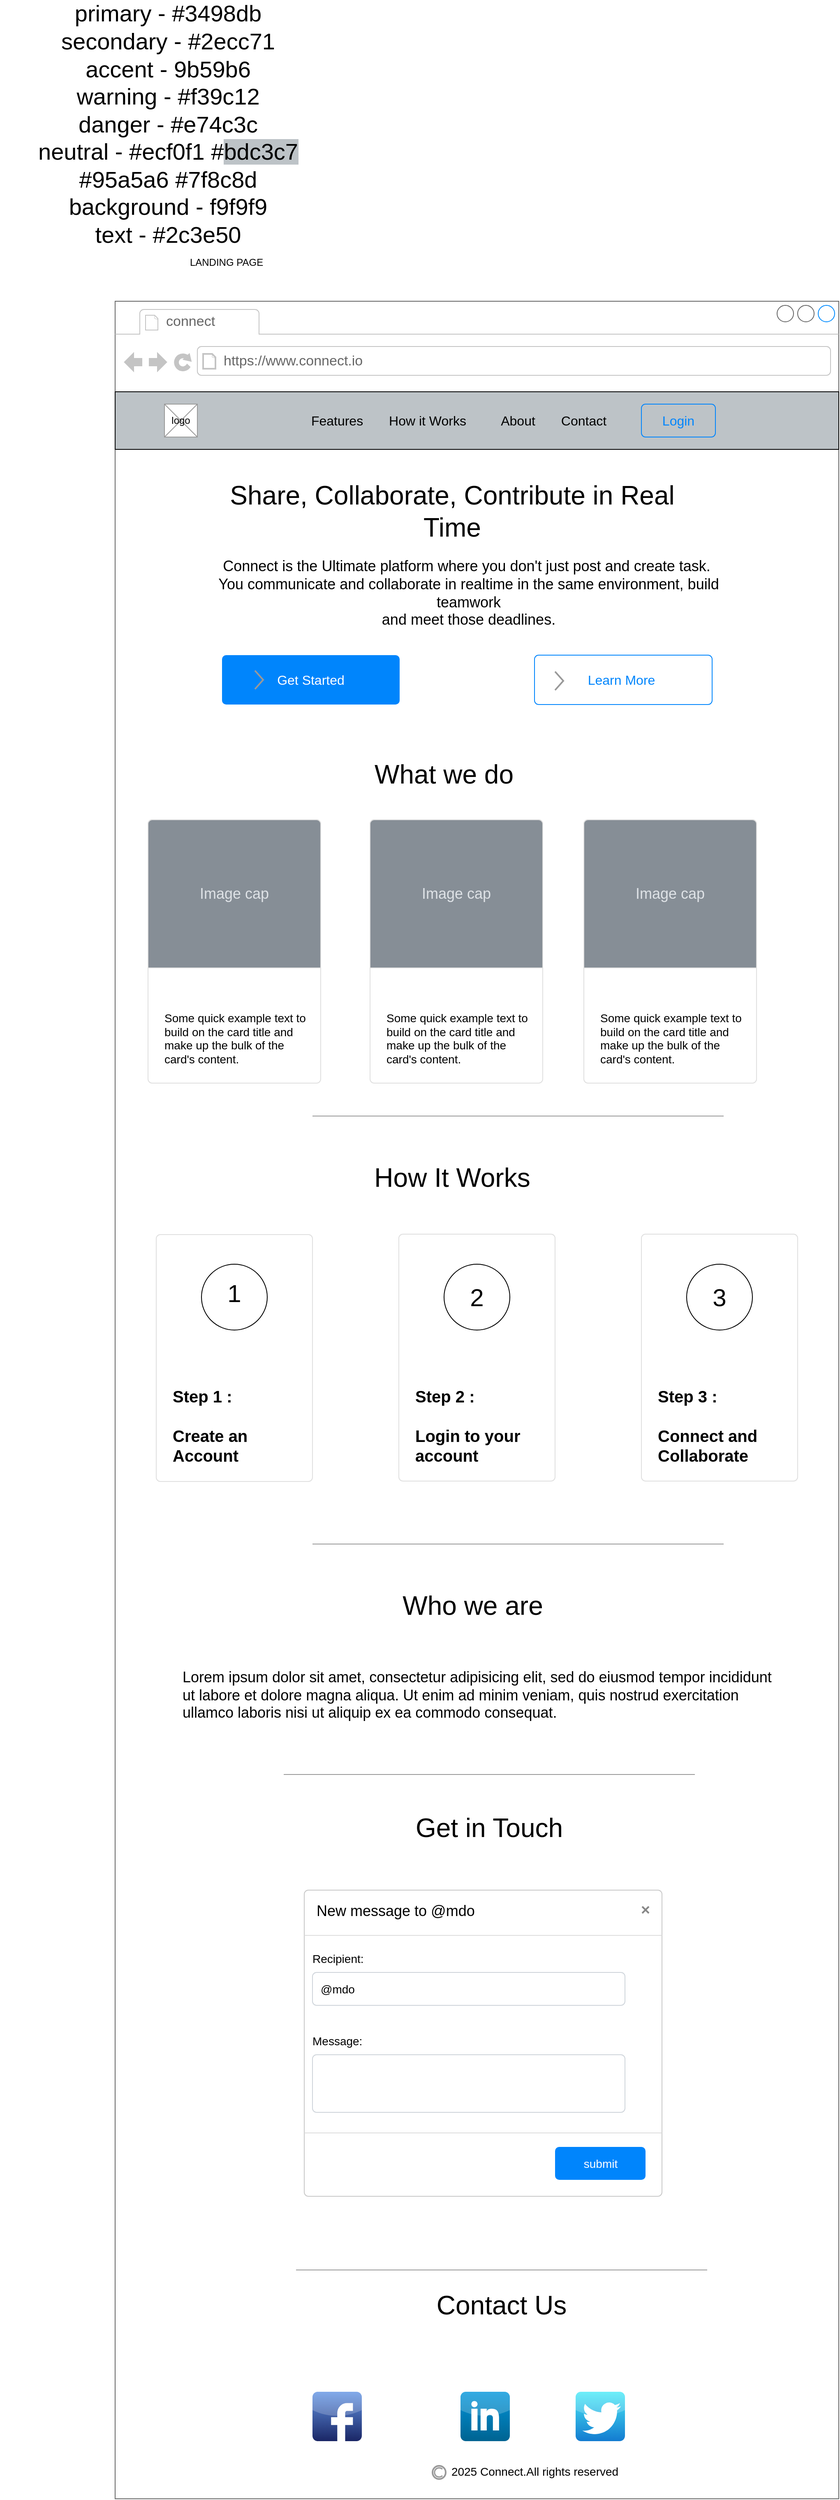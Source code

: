 <mxfile version="26.1.1">
  <diagram name="Page-1" id="c9db0220-8083-56f3-ca83-edcdcd058819">
    <mxGraphModel dx="864" dy="2269.5" grid="1" gridSize="10" guides="1" tooltips="1" connect="1" arrows="1" fold="1" page="1" pageScale="1.5" pageWidth="826" pageHeight="1169" background="#ffffff" math="0" shadow="0">
      <root>
        <mxCell id="0" style=";html=1;" />
        <mxCell id="1" style=";html=1;" parent="0" />
        <mxCell id="fCY93t_IMxdJmiXeRQFu-9" value="LANDING PAGE" style="text;html=1;align=center;verticalAlign=middle;resizable=0;points=[];autosize=1;strokeColor=none;fillColor=none;" vertex="1" parent="1">
          <mxGeometry x="390" y="298" width="110" height="30" as="geometry" />
        </mxCell>
        <mxCell id="fCY93t_IMxdJmiXeRQFu-37" value="" style="strokeWidth=1;shadow=0;dashed=0;align=center;html=1;shape=mxgraph.mockup.containers.browserWindow;rSize=0;strokeColor=#666666;strokeColor2=#008cff;strokeColor3=#c4c4c4;mainText=,;recursiveResize=0;labelBackgroundColor=light-dark(#bb2a2a, #ededed);fontColor=light-dark(#000000,#F9F9F9);fontStyle=1" vertex="1" parent="1">
          <mxGeometry x="310" y="360" width="880" height="2670" as="geometry" />
        </mxCell>
        <mxCell id="fCY93t_IMxdJmiXeRQFu-38" value="connect" style="strokeWidth=1;shadow=0;dashed=0;align=center;html=1;shape=mxgraph.mockup.containers.anchor;fontSize=17;fontColor=#666666;align=left;whiteSpace=wrap;" vertex="1" parent="fCY93t_IMxdJmiXeRQFu-37">
          <mxGeometry x="60" y="12" width="110" height="26" as="geometry" />
        </mxCell>
        <mxCell id="fCY93t_IMxdJmiXeRQFu-39" value="https://www.connect.io" style="strokeWidth=1;shadow=0;dashed=0;align=center;html=1;shape=mxgraph.mockup.containers.anchor;rSize=0;fontSize=17;fontColor=#666666;align=left;" vertex="1" parent="fCY93t_IMxdJmiXeRQFu-37">
          <mxGeometry x="130" y="60" width="250" height="26" as="geometry" />
        </mxCell>
        <mxCell id="fCY93t_IMxdJmiXeRQFu-41" value="" style="rounded=0;whiteSpace=wrap;html=1;labelBackgroundColor=light-dark(#bdc3c7, #ededed);fillColor=#BDC3C7;" vertex="1" parent="fCY93t_IMxdJmiXeRQFu-37">
          <mxGeometry y="110" width="880" height="70" as="geometry" />
        </mxCell>
        <mxCell id="fCY93t_IMxdJmiXeRQFu-42" value="" style="verticalLabelPosition=bottom;shadow=0;dashed=0;align=center;html=1;verticalAlign=top;strokeWidth=1;shape=mxgraph.mockup.graphics.simpleIcon;strokeColor=#999999;" vertex="1" parent="fCY93t_IMxdJmiXeRQFu-37">
          <mxGeometry x="60" y="125" width="40" height="40" as="geometry" />
        </mxCell>
        <mxCell id="fCY93t_IMxdJmiXeRQFu-51" value="&lt;font style=&quot;font-size: 16px;&quot;&gt;How it Works&lt;/font&gt;" style="text;strokeColor=none;align=center;fillColor=none;html=1;verticalAlign=middle;whiteSpace=wrap;rounded=0;" vertex="1" parent="fCY93t_IMxdJmiXeRQFu-37">
          <mxGeometry x="330" y="130" width="100" height="30" as="geometry" />
        </mxCell>
        <mxCell id="fCY93t_IMxdJmiXeRQFu-53" value="&lt;font style=&quot;font-size: 16px;&quot;&gt;About&lt;/font&gt;" style="text;strokeColor=none;align=center;fillColor=none;html=1;verticalAlign=middle;whiteSpace=wrap;rounded=0;" vertex="1" parent="fCY93t_IMxdJmiXeRQFu-37">
          <mxGeometry x="460" y="130" width="60" height="30" as="geometry" />
        </mxCell>
        <mxCell id="fCY93t_IMxdJmiXeRQFu-50" value="&lt;font style=&quot;font-size: 16px;&quot;&gt;Features&lt;/font&gt;" style="text;strokeColor=none;align=center;fillColor=none;html=1;verticalAlign=middle;whiteSpace=wrap;rounded=0;" vertex="1" parent="fCY93t_IMxdJmiXeRQFu-37">
          <mxGeometry x="240" y="130" width="60" height="30" as="geometry" />
        </mxCell>
        <mxCell id="fCY93t_IMxdJmiXeRQFu-54" value="&lt;font style=&quot;font-size: 16px;&quot;&gt;Contact&lt;/font&gt;" style="text;strokeColor=none;align=center;fillColor=none;html=1;verticalAlign=middle;whiteSpace=wrap;rounded=0;" vertex="1" parent="fCY93t_IMxdJmiXeRQFu-37">
          <mxGeometry x="540" y="130" width="60" height="30" as="geometry" />
        </mxCell>
        <mxCell id="fCY93t_IMxdJmiXeRQFu-56" value="Login" style="html=1;shadow=0;dashed=0;shape=mxgraph.bootstrap.rrect;rSize=5;strokeColor=#0085FC;strokeWidth=1;fillColor=none;fontColor=#0085FC;whiteSpace=wrap;align=center;verticalAlign=middle;spacingLeft=0;fontStyle=0;fontSize=16;spacing=5;" vertex="1" parent="fCY93t_IMxdJmiXeRQFu-37">
          <mxGeometry x="640" y="125" width="90" height="40" as="geometry" />
        </mxCell>
        <mxCell id="fCY93t_IMxdJmiXeRQFu-57" value="Share, Collaborate, Contribute in Real Time" style="text;strokeColor=none;align=center;fillColor=none;html=1;verticalAlign=middle;whiteSpace=wrap;rounded=0;fontSize=32;" vertex="1" parent="fCY93t_IMxdJmiXeRQFu-37">
          <mxGeometry x="110" y="240" width="600" height="30" as="geometry" />
        </mxCell>
        <mxCell id="fCY93t_IMxdJmiXeRQFu-59" value="Learn More&amp;nbsp;" style="html=1;shadow=0;dashed=0;shape=mxgraph.bootstrap.rrect;rSize=5;strokeColor=#0085FC;strokeWidth=1;fillColor=none;fontColor=#0085FC;whiteSpace=wrap;align=center;verticalAlign=middle;spacingLeft=0;fontStyle=0;fontSize=16;spacing=5;" vertex="1" parent="fCY93t_IMxdJmiXeRQFu-37">
          <mxGeometry x="510" y="430" width="216" height="60" as="geometry" />
        </mxCell>
        <mxCell id="fCY93t_IMxdJmiXeRQFu-58" value="&lt;font style=&quot;color: rgb(255, 255, 255);&quot;&gt;Get Started&lt;/font&gt;" style="html=1;shadow=0;dashed=0;shape=mxgraph.bootstrap.rrect;rSize=5;strokeColor=none;strokeWidth=1;fillColor=#0085FC;fontColor=#FFFFFF;whiteSpace=wrap;align=center;verticalAlign=middle;spacingLeft=0;fontStyle=0;fontSize=16;spacing=5;" vertex="1" parent="fCY93t_IMxdJmiXeRQFu-37">
          <mxGeometry x="130" y="430" width="216" height="60" as="geometry" />
        </mxCell>
        <mxCell id="fCY93t_IMxdJmiXeRQFu-62" value="" style="html=1;verticalLabelPosition=bottom;labelBackgroundColor=#ffffff;verticalAlign=top;shadow=0;dashed=0;strokeWidth=2;shape=mxgraph.ios7.misc.right;strokeColor=#999999;fillColor=default;" vertex="1" parent="fCY93t_IMxdJmiXeRQFu-37">
          <mxGeometry x="170" y="448.75" width="10" height="22.5" as="geometry" />
        </mxCell>
        <mxCell id="fCY93t_IMxdJmiXeRQFu-65" value="&lt;font style=&quot;font-size: 32px;&quot;&gt;What we do&lt;/font&gt;" style="text;strokeColor=none;align=center;fillColor=none;html=1;verticalAlign=middle;whiteSpace=wrap;rounded=0;" vertex="1" parent="fCY93t_IMxdJmiXeRQFu-37">
          <mxGeometry x="280" y="560" width="240" height="30" as="geometry" />
        </mxCell>
        <mxCell id="fCY93t_IMxdJmiXeRQFu-68" value="Some quick example text to build on the card title and make up the bulk of the card&#39;s content." style="html=1;shadow=0;dashed=0;shape=mxgraph.bootstrap.rrect;rSize=5;strokeColor=#DFDFDF;html=1;whiteSpace=wrap;fillColor=#ffffff;fontColor=#000000;verticalAlign=bottom;align=left;spacing=20;fontSize=14;" vertex="1" parent="fCY93t_IMxdJmiXeRQFu-37">
          <mxGeometry x="40" y="630" width="210" height="320" as="geometry" />
        </mxCell>
        <mxCell id="fCY93t_IMxdJmiXeRQFu-69" value="Image cap" style="html=1;shadow=0;dashed=0;shape=mxgraph.bootstrap.topButton;rSize=5;perimeter=none;whiteSpace=wrap;fillColor=#868E96;strokeColor=#DFDFDF;fontColor=#DEE2E6;resizeWidth=1;fontSize=18;" vertex="1" parent="fCY93t_IMxdJmiXeRQFu-68">
          <mxGeometry width="210" height="180" relative="1" as="geometry" />
        </mxCell>
        <mxCell id="fCY93t_IMxdJmiXeRQFu-70" value="Some quick example text to build on the card title and make up the bulk of the card&#39;s content." style="html=1;shadow=0;dashed=0;shape=mxgraph.bootstrap.rrect;rSize=5;strokeColor=#DFDFDF;html=1;whiteSpace=wrap;fillColor=#ffffff;fontColor=#000000;verticalAlign=bottom;align=left;spacing=20;fontSize=14;" vertex="1" parent="fCY93t_IMxdJmiXeRQFu-37">
          <mxGeometry x="310" y="630" width="210" height="320" as="geometry" />
        </mxCell>
        <mxCell id="fCY93t_IMxdJmiXeRQFu-71" value="Image cap" style="html=1;shadow=0;dashed=0;shape=mxgraph.bootstrap.topButton;rSize=5;perimeter=none;whiteSpace=wrap;fillColor=#868E96;strokeColor=#DFDFDF;fontColor=#DEE2E6;resizeWidth=1;fontSize=18;" vertex="1" parent="fCY93t_IMxdJmiXeRQFu-70">
          <mxGeometry width="210" height="180" relative="1" as="geometry" />
        </mxCell>
        <mxCell id="fCY93t_IMxdJmiXeRQFu-72" value="Some quick example text to build on the card title and make up the bulk of the card&#39;s content." style="html=1;shadow=0;dashed=0;shape=mxgraph.bootstrap.rrect;rSize=5;strokeColor=#DFDFDF;html=1;whiteSpace=wrap;fillColor=#ffffff;fontColor=#000000;verticalAlign=bottom;align=left;spacing=20;fontSize=14;" vertex="1" parent="fCY93t_IMxdJmiXeRQFu-37">
          <mxGeometry x="570" y="630" width="210" height="320" as="geometry" />
        </mxCell>
        <mxCell id="fCY93t_IMxdJmiXeRQFu-73" value="Image cap" style="html=1;shadow=0;dashed=0;shape=mxgraph.bootstrap.topButton;rSize=5;perimeter=none;whiteSpace=wrap;fillColor=#868E96;strokeColor=#DFDFDF;fontColor=#DEE2E6;resizeWidth=1;fontSize=18;" vertex="1" parent="fCY93t_IMxdJmiXeRQFu-72">
          <mxGeometry width="210" height="180" relative="1" as="geometry" />
        </mxCell>
        <mxCell id="fCY93t_IMxdJmiXeRQFu-75" value="&lt;font style=&quot;font-size: 32px;&quot;&gt;How It Works&lt;/font&gt;" style="text;strokeColor=none;align=center;fillColor=none;html=1;verticalAlign=middle;whiteSpace=wrap;rounded=0;" vertex="1" parent="fCY93t_IMxdJmiXeRQFu-37">
          <mxGeometry x="275" y="1050" width="270" height="30" as="geometry" />
        </mxCell>
        <mxCell id="fCY93t_IMxdJmiXeRQFu-86" value="&lt;span style=&quot;font-size: 20px;&quot;&gt;&lt;b&gt;Step 1 :&amp;nbsp;&lt;/b&gt;&lt;/span&gt;&lt;div&gt;&lt;span style=&quot;font-size: 20px;&quot;&gt;&lt;b&gt;&lt;br&gt;&lt;/b&gt;&lt;/span&gt;&lt;/div&gt;&lt;div&gt;&lt;span style=&quot;font-size: 20px;&quot;&gt;&lt;b&gt;Create an Account&lt;/b&gt;&lt;/span&gt;&lt;/div&gt;" style="html=1;shadow=0;dashed=0;shape=mxgraph.bootstrap.rrect;rSize=5;strokeColor=#DFDFDF;html=1;whiteSpace=wrap;fillColor=#ffffff;fontColor=#000000;verticalAlign=top;align=left;spacing=20;spacingBottom=0;fontSize=14;spacingTop=160;" vertex="1" parent="fCY93t_IMxdJmiXeRQFu-37">
          <mxGeometry width="190" height="300" relative="1" as="geometry">
            <mxPoint x="50" y="1134" as="offset" />
          </mxGeometry>
        </mxCell>
        <mxCell id="fCY93t_IMxdJmiXeRQFu-88" value="&lt;span style=&quot;font-size: 20px;&quot;&gt;&lt;b&gt;Step 2 :&amp;nbsp;&lt;/b&gt;&lt;/span&gt;&lt;div&gt;&lt;span style=&quot;font-size: 20px;&quot;&gt;&lt;b&gt;&lt;br&gt;&lt;/b&gt;&lt;/span&gt;&lt;/div&gt;&lt;div&gt;&lt;span style=&quot;font-size: 20px;&quot;&gt;&lt;b&gt;Login to your account&lt;/b&gt;&lt;/span&gt;&lt;/div&gt;" style="html=1;shadow=0;dashed=0;shape=mxgraph.bootstrap.rrect;rSize=5;strokeColor=#DFDFDF;html=1;whiteSpace=wrap;fillColor=#ffffff;fontColor=#000000;verticalAlign=top;align=left;spacing=20;spacingBottom=0;fontSize=14;spacingTop=160;" vertex="1" parent="fCY93t_IMxdJmiXeRQFu-37">
          <mxGeometry x="345" y="1133.5" width="190" height="300" as="geometry" />
        </mxCell>
        <mxCell id="fCY93t_IMxdJmiXeRQFu-90" value="&lt;span style=&quot;font-size: 20px;&quot;&gt;&lt;b&gt;Step 3 :&amp;nbsp;&lt;/b&gt;&lt;/span&gt;&lt;div&gt;&lt;span style=&quot;font-size: 20px;&quot;&gt;&lt;b&gt;&lt;br&gt;&lt;/b&gt;&lt;/span&gt;&lt;div&gt;&lt;span style=&quot;font-size: 20px;&quot;&gt;&lt;b&gt;Connect and Collaborate&lt;/b&gt;&lt;/span&gt;&lt;/div&gt;&lt;/div&gt;" style="html=1;shadow=0;dashed=0;shape=mxgraph.bootstrap.rrect;rSize=5;strokeColor=#DFDFDF;html=1;whiteSpace=wrap;fillColor=#ffffff;fontColor=#000000;verticalAlign=top;align=left;spacing=20;spacingBottom=0;fontSize=14;spacingTop=160;" vertex="1" parent="fCY93t_IMxdJmiXeRQFu-37">
          <mxGeometry x="640" y="1133.5" width="190" height="300" as="geometry" />
        </mxCell>
        <mxCell id="fCY93t_IMxdJmiXeRQFu-94" value="" style="ellipse;whiteSpace=wrap;html=1;aspect=fixed;" vertex="1" parent="fCY93t_IMxdJmiXeRQFu-37">
          <mxGeometry x="105" y="1170" width="80" height="80" as="geometry" />
        </mxCell>
        <mxCell id="fCY93t_IMxdJmiXeRQFu-96" value="" style="ellipse;whiteSpace=wrap;html=1;aspect=fixed;" vertex="1" parent="fCY93t_IMxdJmiXeRQFu-37">
          <mxGeometry x="695" y="1170" width="80" height="80" as="geometry" />
        </mxCell>
        <mxCell id="fCY93t_IMxdJmiXeRQFu-95" value="" style="ellipse;whiteSpace=wrap;html=1;aspect=fixed;" vertex="1" parent="fCY93t_IMxdJmiXeRQFu-37">
          <mxGeometry x="400" y="1170" width="80" height="80" as="geometry" />
        </mxCell>
        <mxCell id="fCY93t_IMxdJmiXeRQFu-97" value="&lt;font style=&quot;font-size: 30px;&quot;&gt;1&lt;/font&gt;" style="text;strokeColor=none;align=center;fillColor=none;html=1;verticalAlign=middle;whiteSpace=wrap;rounded=0;" vertex="1" parent="fCY93t_IMxdJmiXeRQFu-37">
          <mxGeometry x="115" y="1190" width="60" height="30" as="geometry" />
        </mxCell>
        <mxCell id="fCY93t_IMxdJmiXeRQFu-99" value="&lt;font style=&quot;font-size: 30px;&quot;&gt;2&lt;/font&gt;" style="text;strokeColor=none;align=center;fillColor=none;html=1;verticalAlign=middle;whiteSpace=wrap;rounded=0;" vertex="1" parent="fCY93t_IMxdJmiXeRQFu-37">
          <mxGeometry x="410" y="1195" width="60" height="30" as="geometry" />
        </mxCell>
        <mxCell id="fCY93t_IMxdJmiXeRQFu-98" value="&lt;font style=&quot;font-size: 30px;&quot;&gt;3&lt;/font&gt;" style="text;strokeColor=none;align=center;fillColor=none;html=1;verticalAlign=middle;whiteSpace=wrap;rounded=0;" vertex="1" parent="fCY93t_IMxdJmiXeRQFu-37">
          <mxGeometry x="705" y="1195" width="60" height="30" as="geometry" />
        </mxCell>
        <mxCell id="fCY93t_IMxdJmiXeRQFu-100" value="&lt;font style=&quot;font-size: 32px;&quot;&gt;Who we are&lt;/font&gt;" style="text;strokeColor=none;align=center;fillColor=none;html=1;verticalAlign=middle;whiteSpace=wrap;rounded=0;" vertex="1" parent="fCY93t_IMxdJmiXeRQFu-37">
          <mxGeometry x="300" y="1570" width="270" height="30" as="geometry" />
        </mxCell>
        <mxCell id="fCY93t_IMxdJmiXeRQFu-101" value="Lorem ipsum dolor sit amet, consectetur adipisicing elit, sed do eiusmod tempor incididunt ut labore et dolore magna aliqua. Ut enim ad minim veniam, quis nostrud exercitation ullamco laboris nisi ut aliquip ex ea commodo consequat.&amp;nbsp;" style="text;spacingTop=-5;whiteSpace=wrap;html=1;align=left;fontSize=18;fontFamily=Helvetica;fillColor=none;strokeColor=none;" vertex="1" parent="fCY93t_IMxdJmiXeRQFu-37">
          <mxGeometry x="80" y="1660" width="730" height="120" as="geometry" />
        </mxCell>
        <mxCell id="fCY93t_IMxdJmiXeRQFu-103" value="&lt;font style=&quot;font-size: 32px;&quot;&gt;Get in Touch&lt;/font&gt;" style="text;strokeColor=none;align=center;fillColor=none;html=1;verticalAlign=middle;whiteSpace=wrap;rounded=0;" vertex="1" parent="fCY93t_IMxdJmiXeRQFu-37">
          <mxGeometry x="310" y="1840" width="290" height="30" as="geometry" />
        </mxCell>
        <mxCell id="fCY93t_IMxdJmiXeRQFu-104" value="" style="strokeWidth=1;shadow=0;dashed=0;align=center;html=1;shape=mxgraph.mockup.forms.anchor;align=right;spacingRight=2;fontColor=#666666;" vertex="1" parent="fCY93t_IMxdJmiXeRQFu-37">
          <mxGeometry x="230" y="1920" width="50" height="18" as="geometry" />
        </mxCell>
        <mxCell id="fCY93t_IMxdJmiXeRQFu-106" value="" style="strokeWidth=1;shadow=0;dashed=0;align=center;html=1;shape=mxgraph.mockup.forms.anchor;align=right;spacingRight=2;fontColor=#666666;" vertex="1" parent="fCY93t_IMxdJmiXeRQFu-37">
          <mxGeometry x="230" y="1955" width="50" height="18" as="geometry" />
        </mxCell>
        <mxCell id="fCY93t_IMxdJmiXeRQFu-112" value="" style="strokeWidth=1;shadow=0;dashed=0;align=center;html=1;shape=mxgraph.mockup.forms.anchor;align=right;spacingRight=2;fontColor=#666666;" vertex="1" parent="fCY93t_IMxdJmiXeRQFu-37">
          <mxGeometry x="230" y="2060" width="50" height="18" as="geometry" />
        </mxCell>
        <mxCell id="fCY93t_IMxdJmiXeRQFu-117" value="" style="verticalLabelPosition=bottom;shadow=0;dashed=0;align=center;html=1;verticalAlign=top;strokeWidth=1;shape=mxgraph.mockup.markup.line;strokeColor=#999999;" vertex="1" parent="fCY93t_IMxdJmiXeRQFu-37">
          <mxGeometry x="205" y="1780" width="500" height="20" as="geometry" />
        </mxCell>
        <mxCell id="fCY93t_IMxdJmiXeRQFu-120" value="" style="verticalLabelPosition=bottom;shadow=0;dashed=0;align=center;html=1;verticalAlign=top;strokeWidth=1;shape=mxgraph.mockup.markup.line;strokeColor=#999999;" vertex="1" parent="fCY93t_IMxdJmiXeRQFu-37">
          <mxGeometry x="240" y="1500" width="500" height="20" as="geometry" />
        </mxCell>
        <mxCell id="fCY93t_IMxdJmiXeRQFu-121" value="" style="verticalLabelPosition=bottom;shadow=0;dashed=0;align=center;html=1;verticalAlign=top;strokeWidth=1;shape=mxgraph.mockup.markup.line;strokeColor=#999999;" vertex="1" parent="fCY93t_IMxdJmiXeRQFu-37">
          <mxGeometry x="240" y="980" width="500" height="20" as="geometry" />
        </mxCell>
        <mxCell id="fCY93t_IMxdJmiXeRQFu-122" value="&lt;span style=&quot;font-size: 18px;&quot;&gt;Connect is the Ultimate platform where you don&#39;t just post and create task.&amp;nbsp;&lt;/span&gt;&lt;div&gt;&lt;span style=&quot;font-size: 18px;&quot;&gt;You communicate and collaborate in realtime in the same environment, build teamwork&lt;/span&gt;&lt;/div&gt;&lt;div&gt;&lt;span style=&quot;font-size: 18px;&quot;&gt;and meet those deadlines.&lt;/span&gt;&lt;/div&gt;" style="text;strokeColor=none;align=center;fillColor=none;html=1;verticalAlign=middle;whiteSpace=wrap;rounded=0;" vertex="1" parent="fCY93t_IMxdJmiXeRQFu-37">
          <mxGeometry x="90" y="310" width="680" height="90" as="geometry" />
        </mxCell>
        <mxCell id="fCY93t_IMxdJmiXeRQFu-126" value="" style="html=1;verticalLabelPosition=bottom;labelBackgroundColor=#ffffff;verticalAlign=top;shadow=0;dashed=0;strokeWidth=2;shape=mxgraph.ios7.misc.right;strokeColor=#999999;fillColor=#999999;" vertex="1" parent="fCY93t_IMxdJmiXeRQFu-37">
          <mxGeometry x="535" y="450" width="10" height="22.5" as="geometry" />
        </mxCell>
        <mxCell id="fCY93t_IMxdJmiXeRQFu-127" value="New message to @mdo" style="html=1;shadow=0;dashed=0;shape=mxgraph.bootstrap.rrect;rSize=5;html=1;strokeColor=#C8C8C8;fillColor=#ffffff;whiteSpace=wrap;verticalAlign=top;align=left;fontSize=18;spacing=15;spacingTop=-5;" vertex="1" parent="fCY93t_IMxdJmiXeRQFu-37">
          <mxGeometry x="230" y="1930.5" width="435" height="372" as="geometry" />
        </mxCell>
        <mxCell id="fCY93t_IMxdJmiXeRQFu-128" value="" style="shape=line;strokeColor=#dddddd;resizeWidth=1;" vertex="1" parent="fCY93t_IMxdJmiXeRQFu-127">
          <mxGeometry width="435.0" height="10" relative="1" as="geometry">
            <mxPoint y="50" as="offset" />
          </mxGeometry>
        </mxCell>
        <mxCell id="fCY93t_IMxdJmiXeRQFu-129" value="" style="html=1;shadow=0;dashed=0;shape=mxgraph.bootstrap.x;strokeColor=#868686;strokeWidth=2;" vertex="1" parent="fCY93t_IMxdJmiXeRQFu-127">
          <mxGeometry x="1" width="8" height="8" relative="1" as="geometry">
            <mxPoint x="-24" y="20" as="offset" />
          </mxGeometry>
        </mxCell>
        <mxCell id="fCY93t_IMxdJmiXeRQFu-130" value="Recipient:" style="strokeColor=none;fillColor=none;resizeWidth=1;align=left;verticalAlign=top;spacing=10;fontSize=14;whiteSpace=wrap;html=1;" vertex="1" parent="fCY93t_IMxdJmiXeRQFu-127">
          <mxGeometry width="435.0" height="40" relative="1" as="geometry">
            <mxPoint y="60" as="offset" />
          </mxGeometry>
        </mxCell>
        <mxCell id="fCY93t_IMxdJmiXeRQFu-131" value="@mdo" style="html=1;shadow=0;dashed=0;shape=mxgraph.bootstrap.rrect;rSize=5;strokeColor=#CED4DA;fillColor=none;align=left;verticalAlign=middle;spacing=10;fontSize=14;whiteSpace=wrap;html=1;" vertex="1" parent="fCY93t_IMxdJmiXeRQFu-127">
          <mxGeometry width="380" height="40" relative="1" as="geometry">
            <mxPoint x="10" y="100" as="offset" />
          </mxGeometry>
        </mxCell>
        <mxCell id="fCY93t_IMxdJmiXeRQFu-132" value="Message:" style="strokeColor=none;fillColor=none;resizeWidth=1;align=left;verticalAlign=top;spacing=10;fontSize=14;whiteSpace=wrap;html=1;" vertex="1" parent="fCY93t_IMxdJmiXeRQFu-127">
          <mxGeometry width="435.0" height="40" relative="1" as="geometry">
            <mxPoint y="160" as="offset" />
          </mxGeometry>
        </mxCell>
        <mxCell id="fCY93t_IMxdJmiXeRQFu-133" value="" style="html=1;shadow=0;dashed=0;shape=mxgraph.bootstrap.rrect;rSize=5;strokeColor=#CED4DA;fillColor=none;align=left;verticalAlign=middle;spacing=10;fontSize=14;whiteSpace=wrap;html=1;" vertex="1" parent="fCY93t_IMxdJmiXeRQFu-127">
          <mxGeometry width="380" height="70" relative="1" as="geometry">
            <mxPoint x="10" y="200" as="offset" />
          </mxGeometry>
        </mxCell>
        <mxCell id="fCY93t_IMxdJmiXeRQFu-134" value="" style="shape=line;strokeColor=#dddddd;resizeWidth=1;" vertex="1" parent="fCY93t_IMxdJmiXeRQFu-127">
          <mxGeometry width="435.0" height="10" relative="1" as="geometry">
            <mxPoint y="290" as="offset" />
          </mxGeometry>
        </mxCell>
        <mxCell id="fCY93t_IMxdJmiXeRQFu-135" value="submit" style="html=1;shadow=0;dashed=0;shape=mxgraph.bootstrap.rrect;rSize=5;fillColor=#0085FC;strokeColor=none;fontColor=#FFFFFF;fontSize=14;" vertex="1" parent="fCY93t_IMxdJmiXeRQFu-127">
          <mxGeometry x="1" y="1" width="110" height="40" relative="1" as="geometry">
            <mxPoint x="-130" y="-60" as="offset" />
          </mxGeometry>
        </mxCell>
        <mxCell id="fCY93t_IMxdJmiXeRQFu-138" value="" style="verticalLabelPosition=bottom;shadow=0;dashed=0;align=center;html=1;verticalAlign=top;strokeWidth=1;shape=mxgraph.mockup.markup.line;strokeColor=#999999;" vertex="1" parent="fCY93t_IMxdJmiXeRQFu-37">
          <mxGeometry x="220" y="2382" width="500" height="20" as="geometry" />
        </mxCell>
        <mxCell id="fCY93t_IMxdJmiXeRQFu-141" value="&lt;font style=&quot;font-size: 32px;&quot;&gt;Contact Us&lt;/font&gt;" style="text;strokeColor=none;align=center;fillColor=none;html=1;verticalAlign=middle;whiteSpace=wrap;rounded=0;" vertex="1" parent="fCY93t_IMxdJmiXeRQFu-37">
          <mxGeometry x="355" y="2420" width="230" height="30" as="geometry" />
        </mxCell>
        <mxCell id="fCY93t_IMxdJmiXeRQFu-142" value="" style="dashed=0;outlineConnect=0;html=1;align=center;labelPosition=center;verticalLabelPosition=bottom;verticalAlign=top;shape=mxgraph.webicons.facebook;fillColor=#6294E4;gradientColor=#1A2665" vertex="1" parent="fCY93t_IMxdJmiXeRQFu-37">
          <mxGeometry x="240" y="2540" width="60" height="60" as="geometry" />
        </mxCell>
        <mxCell id="fCY93t_IMxdJmiXeRQFu-143" value="" style="dashed=0;outlineConnect=0;html=1;align=center;labelPosition=center;verticalLabelPosition=bottom;verticalAlign=top;shape=mxgraph.webicons.linkedin;fillColor=#0095DB;gradientColor=#006391" vertex="1" parent="fCY93t_IMxdJmiXeRQFu-37">
          <mxGeometry x="420" y="2540" width="60" height="60" as="geometry" />
        </mxCell>
        <mxCell id="fCY93t_IMxdJmiXeRQFu-144" value="" style="dashed=0;outlineConnect=0;html=1;align=center;labelPosition=center;verticalLabelPosition=bottom;verticalAlign=top;shape=mxgraph.webicons.twitter;fillColor=#49EAF7;gradientColor=#137BD0" vertex="1" parent="fCY93t_IMxdJmiXeRQFu-37">
          <mxGeometry x="560" y="2540" width="60" height="60" as="geometry" />
        </mxCell>
        <mxCell id="fCY93t_IMxdJmiXeRQFu-145" value="2025 Connect.All rights reserved" style="text;strokeColor=none;align=center;fillColor=none;html=1;verticalAlign=middle;whiteSpace=wrap;rounded=0;fontSize=14;" vertex="1" parent="fCY93t_IMxdJmiXeRQFu-37">
          <mxGeometry x="404" y="2622" width="212.5" height="30" as="geometry" />
        </mxCell>
        <mxCell id="fCY93t_IMxdJmiXeRQFu-146" value="" style="strokeColor=#999999;verticalLabelPosition=bottom;shadow=0;dashed=0;verticalAlign=top;strokeWidth=2;html=1;shape=mxgraph.mockup.misc.copyrightIcon;fontStyle=1" vertex="1" parent="fCY93t_IMxdJmiXeRQFu-37">
          <mxGeometry x="386" y="2630" width="16" height="16" as="geometry" />
        </mxCell>
        <mxCell id="fCY93t_IMxdJmiXeRQFu-148" value="logo" style="text;strokeColor=none;align=center;fillColor=none;html=1;verticalAlign=middle;whiteSpace=wrap;rounded=0;" vertex="1" parent="fCY93t_IMxdJmiXeRQFu-37">
          <mxGeometry x="50" y="130" width="60" height="30" as="geometry" />
        </mxCell>
        <mxCell id="fCY93t_IMxdJmiXeRQFu-40" value="&lt;font style=&quot;font-size: 28px;&quot;&gt;primary - #3498db&lt;/font&gt;&lt;div&gt;&lt;font style=&quot;font-size: 28px;&quot;&gt;secondary - #2ecc71&lt;/font&gt;&lt;/div&gt;&lt;div&gt;&lt;font style=&quot;font-size: 28px;&quot;&gt;accent - 9b59b6&lt;/font&gt;&lt;/div&gt;&lt;div&gt;&lt;font style=&quot;font-size: 28px;&quot;&gt;warning - #f39c12&lt;/font&gt;&lt;/div&gt;&lt;div&gt;&lt;font style=&quot;font-size: 28px;&quot;&gt;danger - #e74c3c&lt;/font&gt;&lt;/div&gt;&lt;div&gt;&lt;font style=&quot;font-size: 28px;&quot;&gt;neutral - #ecf0f1 #&lt;span style=&quot;background-color: light-dark(rgb(189, 195, 199), rgb(237, 237, 237));&quot;&gt;bdc3c7 &lt;/span&gt;#95a5a6 #7f8c8d&lt;/font&gt;&lt;/div&gt;&lt;div&gt;&lt;font style=&quot;font-size: 28px;&quot;&gt;background - f9f9f9&lt;/font&gt;&lt;/div&gt;&lt;div&gt;&lt;font style=&quot;font-size: 28px;&quot;&gt;text - #2c3e50&lt;/font&gt;&lt;/div&gt;" style="text;strokeColor=none;align=center;fillColor=none;html=1;verticalAlign=middle;whiteSpace=wrap;rounded=0;" vertex="1" parent="1">
          <mxGeometry x="170" y="130" width="409" height="30" as="geometry" />
        </mxCell>
      </root>
    </mxGraphModel>
  </diagram>
</mxfile>
